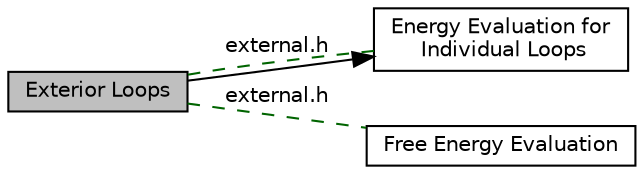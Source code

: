 digraph "Exterior Loops"
{
  bgcolor="transparent";
  edge [fontname="Helvetica",fontsize="10",labelfontname="Helvetica",labelfontsize="10"];
  node [fontname="Helvetica",fontsize="10",shape=box];
  rankdir=LR;
  Node3 [label="Free Energy Evaluation",height=0.2,width=0.4,color="black",URL="$group__eval.html",tooltip="Functions and variables related to free energy evaluation of sequence/structure pairs."];
  Node2 [label="Energy Evaluation for\l Individual Loops",height=0.2,width=0.4,color="black",URL="$group__eval__loops.html",tooltip="Functions to evaluate the free energy of particular types of loops."];
  Node1 [label="Exterior Loops",height=0.2,width=0.4,color="black", fillcolor="grey75", style="filled", fontcolor="black",tooltip="Functions to evaluate the free energy contributions for exterior loops."];
  Node2->Node1 [shape=plaintext, dir="back", style="solid"];
  Node1->Node3 [shape=plaintext, label="external.h", color="darkgreen", dir="none", style="dashed"];
  Node1->Node2 [shape=plaintext, label="external.h", color="darkgreen", dir="none", style="dashed"];
}
